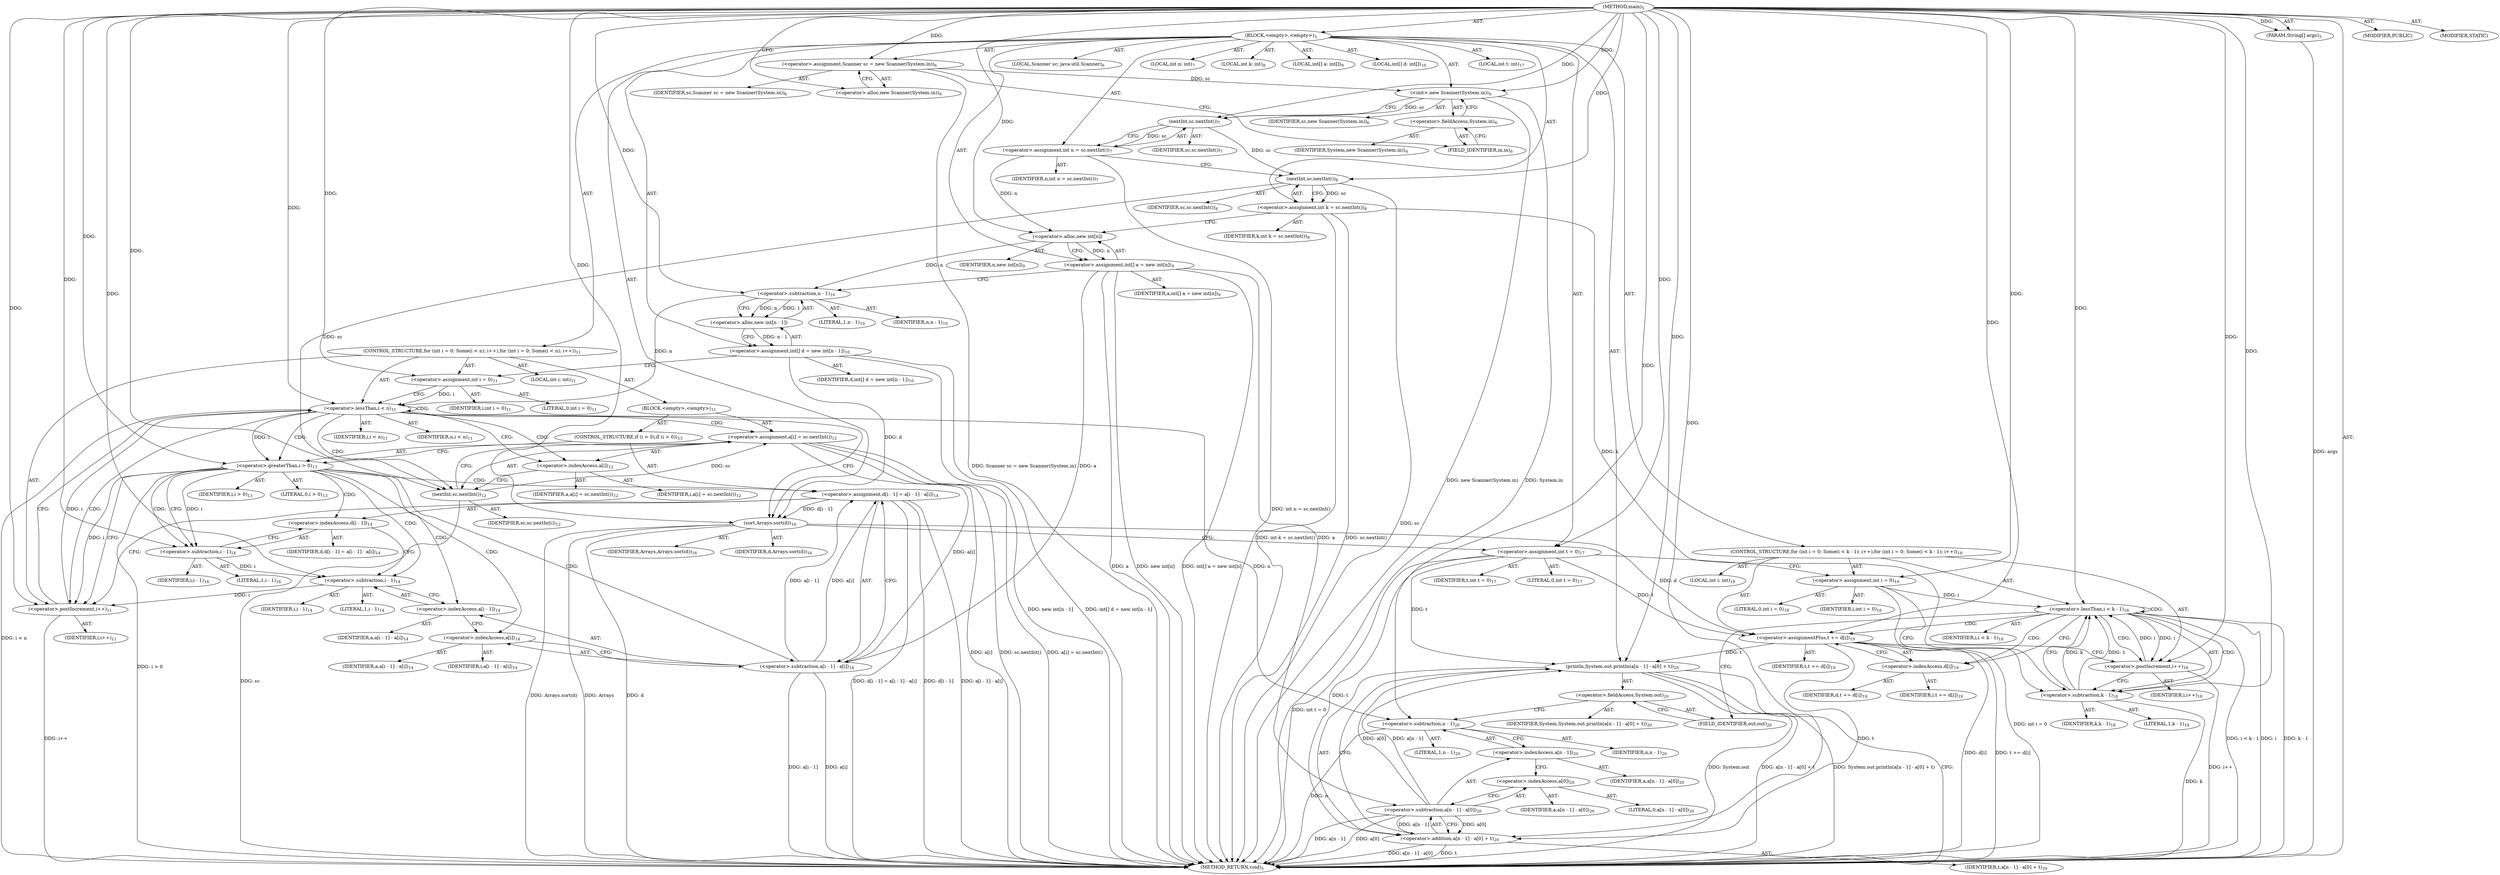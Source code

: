 digraph "main" {  
"19" [label = <(METHOD,main)<SUB>5</SUB>> ]
"20" [label = <(PARAM,String[] args)<SUB>5</SUB>> ]
"21" [label = <(BLOCK,&lt;empty&gt;,&lt;empty&gt;)<SUB>5</SUB>> ]
"4" [label = <(LOCAL,Scanner sc: java.util.Scanner)<SUB>6</SUB>> ]
"22" [label = <(&lt;operator&gt;.assignment,Scanner sc = new Scanner(System.in))<SUB>6</SUB>> ]
"23" [label = <(IDENTIFIER,sc,Scanner sc = new Scanner(System.in))<SUB>6</SUB>> ]
"24" [label = <(&lt;operator&gt;.alloc,new Scanner(System.in))<SUB>6</SUB>> ]
"25" [label = <(&lt;init&gt;,new Scanner(System.in))<SUB>6</SUB>> ]
"3" [label = <(IDENTIFIER,sc,new Scanner(System.in))<SUB>6</SUB>> ]
"26" [label = <(&lt;operator&gt;.fieldAccess,System.in)<SUB>6</SUB>> ]
"27" [label = <(IDENTIFIER,System,new Scanner(System.in))<SUB>6</SUB>> ]
"28" [label = <(FIELD_IDENTIFIER,in,in)<SUB>6</SUB>> ]
"29" [label = <(LOCAL,int n: int)<SUB>7</SUB>> ]
"30" [label = <(&lt;operator&gt;.assignment,int n = sc.nextInt())<SUB>7</SUB>> ]
"31" [label = <(IDENTIFIER,n,int n = sc.nextInt())<SUB>7</SUB>> ]
"32" [label = <(nextInt,sc.nextInt())<SUB>7</SUB>> ]
"33" [label = <(IDENTIFIER,sc,sc.nextInt())<SUB>7</SUB>> ]
"34" [label = <(LOCAL,int k: int)<SUB>8</SUB>> ]
"35" [label = <(&lt;operator&gt;.assignment,int k = sc.nextInt())<SUB>8</SUB>> ]
"36" [label = <(IDENTIFIER,k,int k = sc.nextInt())<SUB>8</SUB>> ]
"37" [label = <(nextInt,sc.nextInt())<SUB>8</SUB>> ]
"38" [label = <(IDENTIFIER,sc,sc.nextInt())<SUB>8</SUB>> ]
"39" [label = <(LOCAL,int[] a: int[])<SUB>9</SUB>> ]
"40" [label = <(&lt;operator&gt;.assignment,int[] a = new int[n])<SUB>9</SUB>> ]
"41" [label = <(IDENTIFIER,a,int[] a = new int[n])<SUB>9</SUB>> ]
"42" [label = <(&lt;operator&gt;.alloc,new int[n])> ]
"43" [label = <(IDENTIFIER,n,new int[n])<SUB>9</SUB>> ]
"44" [label = <(LOCAL,int[] d: int[])<SUB>10</SUB>> ]
"45" [label = <(&lt;operator&gt;.assignment,int[] d = new int[n - 1])<SUB>10</SUB>> ]
"46" [label = <(IDENTIFIER,d,int[] d = new int[n - 1])<SUB>10</SUB>> ]
"47" [label = <(&lt;operator&gt;.alloc,new int[n - 1])> ]
"48" [label = <(&lt;operator&gt;.subtraction,n - 1)<SUB>10</SUB>> ]
"49" [label = <(IDENTIFIER,n,n - 1)<SUB>10</SUB>> ]
"50" [label = <(LITERAL,1,n - 1)<SUB>10</SUB>> ]
"51" [label = <(CONTROL_STRUCTURE,for (int i = 0; Some(i &lt; n); i++),for (int i = 0; Some(i &lt; n); i++))<SUB>11</SUB>> ]
"52" [label = <(LOCAL,int i: int)<SUB>11</SUB>> ]
"53" [label = <(&lt;operator&gt;.assignment,int i = 0)<SUB>11</SUB>> ]
"54" [label = <(IDENTIFIER,i,int i = 0)<SUB>11</SUB>> ]
"55" [label = <(LITERAL,0,int i = 0)<SUB>11</SUB>> ]
"56" [label = <(&lt;operator&gt;.lessThan,i &lt; n)<SUB>11</SUB>> ]
"57" [label = <(IDENTIFIER,i,i &lt; n)<SUB>11</SUB>> ]
"58" [label = <(IDENTIFIER,n,i &lt; n)<SUB>11</SUB>> ]
"59" [label = <(&lt;operator&gt;.postIncrement,i++)<SUB>11</SUB>> ]
"60" [label = <(IDENTIFIER,i,i++)<SUB>11</SUB>> ]
"61" [label = <(BLOCK,&lt;empty&gt;,&lt;empty&gt;)<SUB>11</SUB>> ]
"62" [label = <(&lt;operator&gt;.assignment,a[i] = sc.nextInt())<SUB>12</SUB>> ]
"63" [label = <(&lt;operator&gt;.indexAccess,a[i])<SUB>12</SUB>> ]
"64" [label = <(IDENTIFIER,a,a[i] = sc.nextInt())<SUB>12</SUB>> ]
"65" [label = <(IDENTIFIER,i,a[i] = sc.nextInt())<SUB>12</SUB>> ]
"66" [label = <(nextInt,sc.nextInt())<SUB>12</SUB>> ]
"67" [label = <(IDENTIFIER,sc,sc.nextInt())<SUB>12</SUB>> ]
"68" [label = <(CONTROL_STRUCTURE,if (i &gt; 0),if (i &gt; 0))<SUB>13</SUB>> ]
"69" [label = <(&lt;operator&gt;.greaterThan,i &gt; 0)<SUB>13</SUB>> ]
"70" [label = <(IDENTIFIER,i,i &gt; 0)<SUB>13</SUB>> ]
"71" [label = <(LITERAL,0,i &gt; 0)<SUB>13</SUB>> ]
"72" [label = <(&lt;operator&gt;.assignment,d[i - 1] = a[i - 1] - a[i])<SUB>14</SUB>> ]
"73" [label = <(&lt;operator&gt;.indexAccess,d[i - 1])<SUB>14</SUB>> ]
"74" [label = <(IDENTIFIER,d,d[i - 1] = a[i - 1] - a[i])<SUB>14</SUB>> ]
"75" [label = <(&lt;operator&gt;.subtraction,i - 1)<SUB>14</SUB>> ]
"76" [label = <(IDENTIFIER,i,i - 1)<SUB>14</SUB>> ]
"77" [label = <(LITERAL,1,i - 1)<SUB>14</SUB>> ]
"78" [label = <(&lt;operator&gt;.subtraction,a[i - 1] - a[i])<SUB>14</SUB>> ]
"79" [label = <(&lt;operator&gt;.indexAccess,a[i - 1])<SUB>14</SUB>> ]
"80" [label = <(IDENTIFIER,a,a[i - 1] - a[i])<SUB>14</SUB>> ]
"81" [label = <(&lt;operator&gt;.subtraction,i - 1)<SUB>14</SUB>> ]
"82" [label = <(IDENTIFIER,i,i - 1)<SUB>14</SUB>> ]
"83" [label = <(LITERAL,1,i - 1)<SUB>14</SUB>> ]
"84" [label = <(&lt;operator&gt;.indexAccess,a[i])<SUB>14</SUB>> ]
"85" [label = <(IDENTIFIER,a,a[i - 1] - a[i])<SUB>14</SUB>> ]
"86" [label = <(IDENTIFIER,i,a[i - 1] - a[i])<SUB>14</SUB>> ]
"87" [label = <(sort,Arrays.sort(d))<SUB>16</SUB>> ]
"88" [label = <(IDENTIFIER,Arrays,Arrays.sort(d))<SUB>16</SUB>> ]
"89" [label = <(IDENTIFIER,d,Arrays.sort(d))<SUB>16</SUB>> ]
"90" [label = <(LOCAL,int t: int)<SUB>17</SUB>> ]
"91" [label = <(&lt;operator&gt;.assignment,int t = 0)<SUB>17</SUB>> ]
"92" [label = <(IDENTIFIER,t,int t = 0)<SUB>17</SUB>> ]
"93" [label = <(LITERAL,0,int t = 0)<SUB>17</SUB>> ]
"94" [label = <(CONTROL_STRUCTURE,for (int i = 0; Some(i &lt; k - 1); i++),for (int i = 0; Some(i &lt; k - 1); i++))<SUB>18</SUB>> ]
"95" [label = <(LOCAL,int i: int)<SUB>18</SUB>> ]
"96" [label = <(&lt;operator&gt;.assignment,int i = 0)<SUB>18</SUB>> ]
"97" [label = <(IDENTIFIER,i,int i = 0)<SUB>18</SUB>> ]
"98" [label = <(LITERAL,0,int i = 0)<SUB>18</SUB>> ]
"99" [label = <(&lt;operator&gt;.lessThan,i &lt; k - 1)<SUB>18</SUB>> ]
"100" [label = <(IDENTIFIER,i,i &lt; k - 1)<SUB>18</SUB>> ]
"101" [label = <(&lt;operator&gt;.subtraction,k - 1)<SUB>18</SUB>> ]
"102" [label = <(IDENTIFIER,k,k - 1)<SUB>18</SUB>> ]
"103" [label = <(LITERAL,1,k - 1)<SUB>18</SUB>> ]
"104" [label = <(&lt;operator&gt;.postIncrement,i++)<SUB>18</SUB>> ]
"105" [label = <(IDENTIFIER,i,i++)<SUB>18</SUB>> ]
"106" [label = <(&lt;operator&gt;.assignmentPlus,t += d[i])<SUB>19</SUB>> ]
"107" [label = <(IDENTIFIER,t,t += d[i])<SUB>19</SUB>> ]
"108" [label = <(&lt;operator&gt;.indexAccess,d[i])<SUB>19</SUB>> ]
"109" [label = <(IDENTIFIER,d,t += d[i])<SUB>19</SUB>> ]
"110" [label = <(IDENTIFIER,i,t += d[i])<SUB>19</SUB>> ]
"111" [label = <(println,System.out.println(a[n - 1] - a[0] + t))<SUB>20</SUB>> ]
"112" [label = <(&lt;operator&gt;.fieldAccess,System.out)<SUB>20</SUB>> ]
"113" [label = <(IDENTIFIER,System,System.out.println(a[n - 1] - a[0] + t))<SUB>20</SUB>> ]
"114" [label = <(FIELD_IDENTIFIER,out,out)<SUB>20</SUB>> ]
"115" [label = <(&lt;operator&gt;.addition,a[n - 1] - a[0] + t)<SUB>20</SUB>> ]
"116" [label = <(&lt;operator&gt;.subtraction,a[n - 1] - a[0])<SUB>20</SUB>> ]
"117" [label = <(&lt;operator&gt;.indexAccess,a[n - 1])<SUB>20</SUB>> ]
"118" [label = <(IDENTIFIER,a,a[n - 1] - a[0])<SUB>20</SUB>> ]
"119" [label = <(&lt;operator&gt;.subtraction,n - 1)<SUB>20</SUB>> ]
"120" [label = <(IDENTIFIER,n,n - 1)<SUB>20</SUB>> ]
"121" [label = <(LITERAL,1,n - 1)<SUB>20</SUB>> ]
"122" [label = <(&lt;operator&gt;.indexAccess,a[0])<SUB>20</SUB>> ]
"123" [label = <(IDENTIFIER,a,a[n - 1] - a[0])<SUB>20</SUB>> ]
"124" [label = <(LITERAL,0,a[n - 1] - a[0])<SUB>20</SUB>> ]
"125" [label = <(IDENTIFIER,t,a[n - 1] - a[0] + t)<SUB>20</SUB>> ]
"126" [label = <(MODIFIER,PUBLIC)> ]
"127" [label = <(MODIFIER,STATIC)> ]
"128" [label = <(METHOD_RETURN,void)<SUB>5</SUB>> ]
  "19" -> "20"  [ label = "AST: "] 
  "19" -> "21"  [ label = "AST: "] 
  "19" -> "126"  [ label = "AST: "] 
  "19" -> "127"  [ label = "AST: "] 
  "19" -> "128"  [ label = "AST: "] 
  "21" -> "4"  [ label = "AST: "] 
  "21" -> "22"  [ label = "AST: "] 
  "21" -> "25"  [ label = "AST: "] 
  "21" -> "29"  [ label = "AST: "] 
  "21" -> "30"  [ label = "AST: "] 
  "21" -> "34"  [ label = "AST: "] 
  "21" -> "35"  [ label = "AST: "] 
  "21" -> "39"  [ label = "AST: "] 
  "21" -> "40"  [ label = "AST: "] 
  "21" -> "44"  [ label = "AST: "] 
  "21" -> "45"  [ label = "AST: "] 
  "21" -> "51"  [ label = "AST: "] 
  "21" -> "87"  [ label = "AST: "] 
  "21" -> "90"  [ label = "AST: "] 
  "21" -> "91"  [ label = "AST: "] 
  "21" -> "94"  [ label = "AST: "] 
  "21" -> "111"  [ label = "AST: "] 
  "22" -> "23"  [ label = "AST: "] 
  "22" -> "24"  [ label = "AST: "] 
  "25" -> "3"  [ label = "AST: "] 
  "25" -> "26"  [ label = "AST: "] 
  "26" -> "27"  [ label = "AST: "] 
  "26" -> "28"  [ label = "AST: "] 
  "30" -> "31"  [ label = "AST: "] 
  "30" -> "32"  [ label = "AST: "] 
  "32" -> "33"  [ label = "AST: "] 
  "35" -> "36"  [ label = "AST: "] 
  "35" -> "37"  [ label = "AST: "] 
  "37" -> "38"  [ label = "AST: "] 
  "40" -> "41"  [ label = "AST: "] 
  "40" -> "42"  [ label = "AST: "] 
  "42" -> "43"  [ label = "AST: "] 
  "45" -> "46"  [ label = "AST: "] 
  "45" -> "47"  [ label = "AST: "] 
  "47" -> "48"  [ label = "AST: "] 
  "48" -> "49"  [ label = "AST: "] 
  "48" -> "50"  [ label = "AST: "] 
  "51" -> "52"  [ label = "AST: "] 
  "51" -> "53"  [ label = "AST: "] 
  "51" -> "56"  [ label = "AST: "] 
  "51" -> "59"  [ label = "AST: "] 
  "51" -> "61"  [ label = "AST: "] 
  "53" -> "54"  [ label = "AST: "] 
  "53" -> "55"  [ label = "AST: "] 
  "56" -> "57"  [ label = "AST: "] 
  "56" -> "58"  [ label = "AST: "] 
  "59" -> "60"  [ label = "AST: "] 
  "61" -> "62"  [ label = "AST: "] 
  "61" -> "68"  [ label = "AST: "] 
  "62" -> "63"  [ label = "AST: "] 
  "62" -> "66"  [ label = "AST: "] 
  "63" -> "64"  [ label = "AST: "] 
  "63" -> "65"  [ label = "AST: "] 
  "66" -> "67"  [ label = "AST: "] 
  "68" -> "69"  [ label = "AST: "] 
  "68" -> "72"  [ label = "AST: "] 
  "69" -> "70"  [ label = "AST: "] 
  "69" -> "71"  [ label = "AST: "] 
  "72" -> "73"  [ label = "AST: "] 
  "72" -> "78"  [ label = "AST: "] 
  "73" -> "74"  [ label = "AST: "] 
  "73" -> "75"  [ label = "AST: "] 
  "75" -> "76"  [ label = "AST: "] 
  "75" -> "77"  [ label = "AST: "] 
  "78" -> "79"  [ label = "AST: "] 
  "78" -> "84"  [ label = "AST: "] 
  "79" -> "80"  [ label = "AST: "] 
  "79" -> "81"  [ label = "AST: "] 
  "81" -> "82"  [ label = "AST: "] 
  "81" -> "83"  [ label = "AST: "] 
  "84" -> "85"  [ label = "AST: "] 
  "84" -> "86"  [ label = "AST: "] 
  "87" -> "88"  [ label = "AST: "] 
  "87" -> "89"  [ label = "AST: "] 
  "91" -> "92"  [ label = "AST: "] 
  "91" -> "93"  [ label = "AST: "] 
  "94" -> "95"  [ label = "AST: "] 
  "94" -> "96"  [ label = "AST: "] 
  "94" -> "99"  [ label = "AST: "] 
  "94" -> "104"  [ label = "AST: "] 
  "94" -> "106"  [ label = "AST: "] 
  "96" -> "97"  [ label = "AST: "] 
  "96" -> "98"  [ label = "AST: "] 
  "99" -> "100"  [ label = "AST: "] 
  "99" -> "101"  [ label = "AST: "] 
  "101" -> "102"  [ label = "AST: "] 
  "101" -> "103"  [ label = "AST: "] 
  "104" -> "105"  [ label = "AST: "] 
  "106" -> "107"  [ label = "AST: "] 
  "106" -> "108"  [ label = "AST: "] 
  "108" -> "109"  [ label = "AST: "] 
  "108" -> "110"  [ label = "AST: "] 
  "111" -> "112"  [ label = "AST: "] 
  "111" -> "115"  [ label = "AST: "] 
  "112" -> "113"  [ label = "AST: "] 
  "112" -> "114"  [ label = "AST: "] 
  "115" -> "116"  [ label = "AST: "] 
  "115" -> "125"  [ label = "AST: "] 
  "116" -> "117"  [ label = "AST: "] 
  "116" -> "122"  [ label = "AST: "] 
  "117" -> "118"  [ label = "AST: "] 
  "117" -> "119"  [ label = "AST: "] 
  "119" -> "120"  [ label = "AST: "] 
  "119" -> "121"  [ label = "AST: "] 
  "122" -> "123"  [ label = "AST: "] 
  "122" -> "124"  [ label = "AST: "] 
  "22" -> "28"  [ label = "CFG: "] 
  "25" -> "32"  [ label = "CFG: "] 
  "30" -> "37"  [ label = "CFG: "] 
  "35" -> "42"  [ label = "CFG: "] 
  "40" -> "48"  [ label = "CFG: "] 
  "45" -> "53"  [ label = "CFG: "] 
  "87" -> "91"  [ label = "CFG: "] 
  "91" -> "96"  [ label = "CFG: "] 
  "111" -> "128"  [ label = "CFG: "] 
  "24" -> "22"  [ label = "CFG: "] 
  "26" -> "25"  [ label = "CFG: "] 
  "32" -> "30"  [ label = "CFG: "] 
  "37" -> "35"  [ label = "CFG: "] 
  "42" -> "40"  [ label = "CFG: "] 
  "47" -> "45"  [ label = "CFG: "] 
  "53" -> "56"  [ label = "CFG: "] 
  "56" -> "63"  [ label = "CFG: "] 
  "56" -> "87"  [ label = "CFG: "] 
  "59" -> "56"  [ label = "CFG: "] 
  "96" -> "101"  [ label = "CFG: "] 
  "99" -> "108"  [ label = "CFG: "] 
  "99" -> "114"  [ label = "CFG: "] 
  "104" -> "101"  [ label = "CFG: "] 
  "106" -> "104"  [ label = "CFG: "] 
  "112" -> "119"  [ label = "CFG: "] 
  "115" -> "111"  [ label = "CFG: "] 
  "28" -> "26"  [ label = "CFG: "] 
  "48" -> "47"  [ label = "CFG: "] 
  "62" -> "69"  [ label = "CFG: "] 
  "101" -> "99"  [ label = "CFG: "] 
  "108" -> "106"  [ label = "CFG: "] 
  "114" -> "112"  [ label = "CFG: "] 
  "116" -> "115"  [ label = "CFG: "] 
  "63" -> "66"  [ label = "CFG: "] 
  "66" -> "62"  [ label = "CFG: "] 
  "69" -> "75"  [ label = "CFG: "] 
  "69" -> "59"  [ label = "CFG: "] 
  "72" -> "59"  [ label = "CFG: "] 
  "117" -> "122"  [ label = "CFG: "] 
  "122" -> "116"  [ label = "CFG: "] 
  "73" -> "81"  [ label = "CFG: "] 
  "78" -> "72"  [ label = "CFG: "] 
  "119" -> "117"  [ label = "CFG: "] 
  "75" -> "73"  [ label = "CFG: "] 
  "79" -> "84"  [ label = "CFG: "] 
  "84" -> "78"  [ label = "CFG: "] 
  "81" -> "79"  [ label = "CFG: "] 
  "19" -> "24"  [ label = "CFG: "] 
  "20" -> "128"  [ label = "DDG: args"] 
  "22" -> "128"  [ label = "DDG: Scanner sc = new Scanner(System.in)"] 
  "25" -> "128"  [ label = "DDG: System.in"] 
  "25" -> "128"  [ label = "DDG: new Scanner(System.in)"] 
  "30" -> "128"  [ label = "DDG: int n = sc.nextInt()"] 
  "37" -> "128"  [ label = "DDG: sc"] 
  "35" -> "128"  [ label = "DDG: sc.nextInt()"] 
  "35" -> "128"  [ label = "DDG: int k = sc.nextInt()"] 
  "40" -> "128"  [ label = "DDG: a"] 
  "40" -> "128"  [ label = "DDG: new int[n]"] 
  "40" -> "128"  [ label = "DDG: int[] a = new int[n]"] 
  "45" -> "128"  [ label = "DDG: new int[n - 1]"] 
  "45" -> "128"  [ label = "DDG: int[] d = new int[n - 1]"] 
  "56" -> "128"  [ label = "DDG: i &lt; n"] 
  "87" -> "128"  [ label = "DDG: d"] 
  "87" -> "128"  [ label = "DDG: Arrays.sort(d)"] 
  "91" -> "128"  [ label = "DDG: int t = 0"] 
  "96" -> "128"  [ label = "DDG: int i = 0"] 
  "99" -> "128"  [ label = "DDG: i"] 
  "101" -> "128"  [ label = "DDG: k"] 
  "99" -> "128"  [ label = "DDG: k - 1"] 
  "99" -> "128"  [ label = "DDG: i &lt; k - 1"] 
  "111" -> "128"  [ label = "DDG: System.out"] 
  "119" -> "128"  [ label = "DDG: n"] 
  "116" -> "128"  [ label = "DDG: a[n - 1]"] 
  "116" -> "128"  [ label = "DDG: a[0]"] 
  "115" -> "128"  [ label = "DDG: a[n - 1] - a[0]"] 
  "115" -> "128"  [ label = "DDG: t"] 
  "111" -> "128"  [ label = "DDG: a[n - 1] - a[0] + t"] 
  "111" -> "128"  [ label = "DDG: System.out.println(a[n - 1] - a[0] + t)"] 
  "106" -> "128"  [ label = "DDG: d[i]"] 
  "106" -> "128"  [ label = "DDG: t += d[i]"] 
  "104" -> "128"  [ label = "DDG: i++"] 
  "62" -> "128"  [ label = "DDG: a[i]"] 
  "66" -> "128"  [ label = "DDG: sc"] 
  "62" -> "128"  [ label = "DDG: sc.nextInt()"] 
  "62" -> "128"  [ label = "DDG: a[i] = sc.nextInt()"] 
  "69" -> "128"  [ label = "DDG: i &gt; 0"] 
  "72" -> "128"  [ label = "DDG: d[i - 1]"] 
  "78" -> "128"  [ label = "DDG: a[i - 1]"] 
  "78" -> "128"  [ label = "DDG: a[i]"] 
  "72" -> "128"  [ label = "DDG: a[i - 1] - a[i]"] 
  "72" -> "128"  [ label = "DDG: d[i - 1] = a[i - 1] - a[i]"] 
  "59" -> "128"  [ label = "DDG: i++"] 
  "87" -> "128"  [ label = "DDG: Arrays"] 
  "19" -> "20"  [ label = "DDG: "] 
  "19" -> "22"  [ label = "DDG: "] 
  "32" -> "30"  [ label = "DDG: sc"] 
  "37" -> "35"  [ label = "DDG: sc"] 
  "42" -> "40"  [ label = "DDG: n"] 
  "47" -> "45"  [ label = "DDG: n - 1"] 
  "19" -> "91"  [ label = "DDG: "] 
  "22" -> "25"  [ label = "DDG: sc"] 
  "19" -> "25"  [ label = "DDG: "] 
  "19" -> "53"  [ label = "DDG: "] 
  "19" -> "87"  [ label = "DDG: "] 
  "45" -> "87"  [ label = "DDG: d"] 
  "72" -> "87"  [ label = "DDG: d[i - 1]"] 
  "19" -> "96"  [ label = "DDG: "] 
  "87" -> "106"  [ label = "DDG: d"] 
  "116" -> "111"  [ label = "DDG: a[n - 1]"] 
  "116" -> "111"  [ label = "DDG: a[0]"] 
  "91" -> "111"  [ label = "DDG: t"] 
  "106" -> "111"  [ label = "DDG: t"] 
  "19" -> "111"  [ label = "DDG: "] 
  "25" -> "32"  [ label = "DDG: sc"] 
  "19" -> "32"  [ label = "DDG: "] 
  "32" -> "37"  [ label = "DDG: sc"] 
  "19" -> "37"  [ label = "DDG: "] 
  "30" -> "42"  [ label = "DDG: n"] 
  "19" -> "42"  [ label = "DDG: "] 
  "48" -> "47"  [ label = "DDG: n"] 
  "48" -> "47"  [ label = "DDG: 1"] 
  "53" -> "56"  [ label = "DDG: i"] 
  "59" -> "56"  [ label = "DDG: i"] 
  "19" -> "56"  [ label = "DDG: "] 
  "48" -> "56"  [ label = "DDG: n"] 
  "69" -> "59"  [ label = "DDG: i"] 
  "81" -> "59"  [ label = "DDG: i"] 
  "19" -> "59"  [ label = "DDG: "] 
  "66" -> "62"  [ label = "DDG: sc"] 
  "96" -> "99"  [ label = "DDG: i"] 
  "104" -> "99"  [ label = "DDG: i"] 
  "19" -> "99"  [ label = "DDG: "] 
  "101" -> "99"  [ label = "DDG: k"] 
  "101" -> "99"  [ label = "DDG: 1"] 
  "99" -> "104"  [ label = "DDG: i"] 
  "19" -> "104"  [ label = "DDG: "] 
  "91" -> "106"  [ label = "DDG: t"] 
  "19" -> "106"  [ label = "DDG: "] 
  "116" -> "115"  [ label = "DDG: a[n - 1]"] 
  "116" -> "115"  [ label = "DDG: a[0]"] 
  "91" -> "115"  [ label = "DDG: t"] 
  "106" -> "115"  [ label = "DDG: t"] 
  "19" -> "115"  [ label = "DDG: "] 
  "42" -> "48"  [ label = "DDG: n"] 
  "19" -> "48"  [ label = "DDG: "] 
  "78" -> "72"  [ label = "DDG: a[i - 1]"] 
  "78" -> "72"  [ label = "DDG: a[i]"] 
  "35" -> "101"  [ label = "DDG: k"] 
  "19" -> "101"  [ label = "DDG: "] 
  "40" -> "116"  [ label = "DDG: a"] 
  "37" -> "66"  [ label = "DDG: sc"] 
  "19" -> "66"  [ label = "DDG: "] 
  "56" -> "69"  [ label = "DDG: i"] 
  "19" -> "69"  [ label = "DDG: "] 
  "40" -> "78"  [ label = "DDG: a"] 
  "62" -> "78"  [ label = "DDG: a[i]"] 
  "56" -> "119"  [ label = "DDG: n"] 
  "19" -> "119"  [ label = "DDG: "] 
  "69" -> "75"  [ label = "DDG: i"] 
  "19" -> "75"  [ label = "DDG: "] 
  "75" -> "81"  [ label = "DDG: i"] 
  "19" -> "81"  [ label = "DDG: "] 
  "56" -> "66"  [ label = "CDG: "] 
  "56" -> "56"  [ label = "CDG: "] 
  "56" -> "69"  [ label = "CDG: "] 
  "56" -> "63"  [ label = "CDG: "] 
  "56" -> "59"  [ label = "CDG: "] 
  "56" -> "62"  [ label = "CDG: "] 
  "99" -> "99"  [ label = "CDG: "] 
  "99" -> "104"  [ label = "CDG: "] 
  "99" -> "106"  [ label = "CDG: "] 
  "99" -> "101"  [ label = "CDG: "] 
  "99" -> "108"  [ label = "CDG: "] 
  "69" -> "73"  [ label = "CDG: "] 
  "69" -> "75"  [ label = "CDG: "] 
  "69" -> "81"  [ label = "CDG: "] 
  "69" -> "84"  [ label = "CDG: "] 
  "69" -> "72"  [ label = "CDG: "] 
  "69" -> "78"  [ label = "CDG: "] 
  "69" -> "79"  [ label = "CDG: "] 
}
